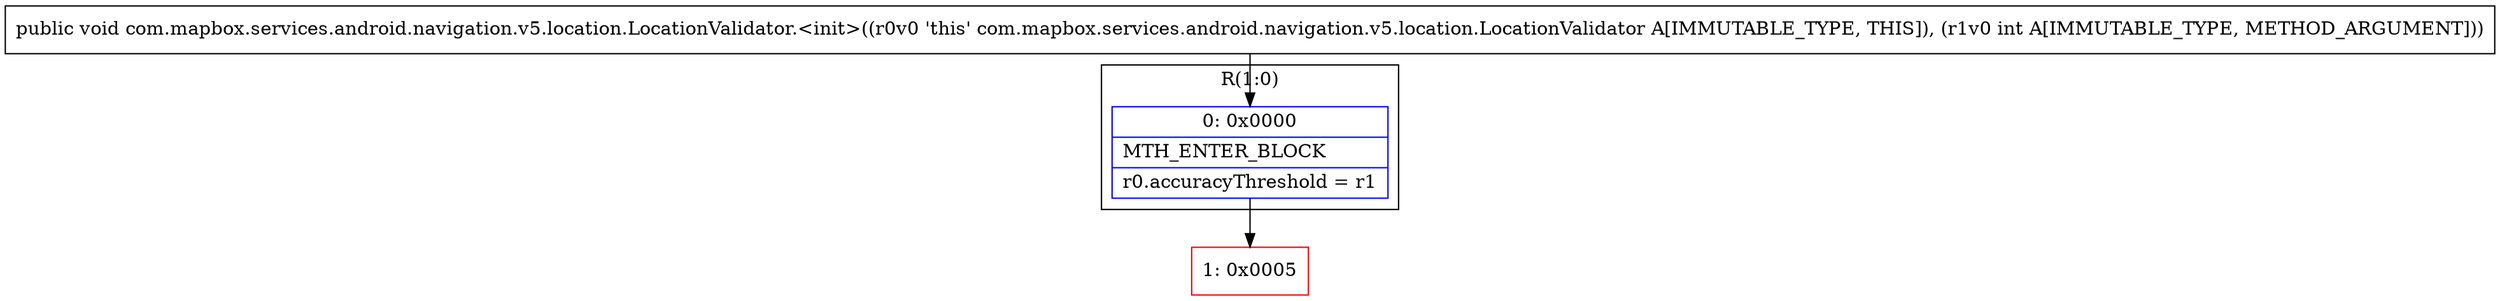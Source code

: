 digraph "CFG forcom.mapbox.services.android.navigation.v5.location.LocationValidator.\<init\>(I)V" {
subgraph cluster_Region_904876276 {
label = "R(1:0)";
node [shape=record,color=blue];
Node_0 [shape=record,label="{0\:\ 0x0000|MTH_ENTER_BLOCK\l|r0.accuracyThreshold = r1\l}"];
}
Node_1 [shape=record,color=red,label="{1\:\ 0x0005}"];
MethodNode[shape=record,label="{public void com.mapbox.services.android.navigation.v5.location.LocationValidator.\<init\>((r0v0 'this' com.mapbox.services.android.navigation.v5.location.LocationValidator A[IMMUTABLE_TYPE, THIS]), (r1v0 int A[IMMUTABLE_TYPE, METHOD_ARGUMENT])) }"];
MethodNode -> Node_0;
Node_0 -> Node_1;
}

